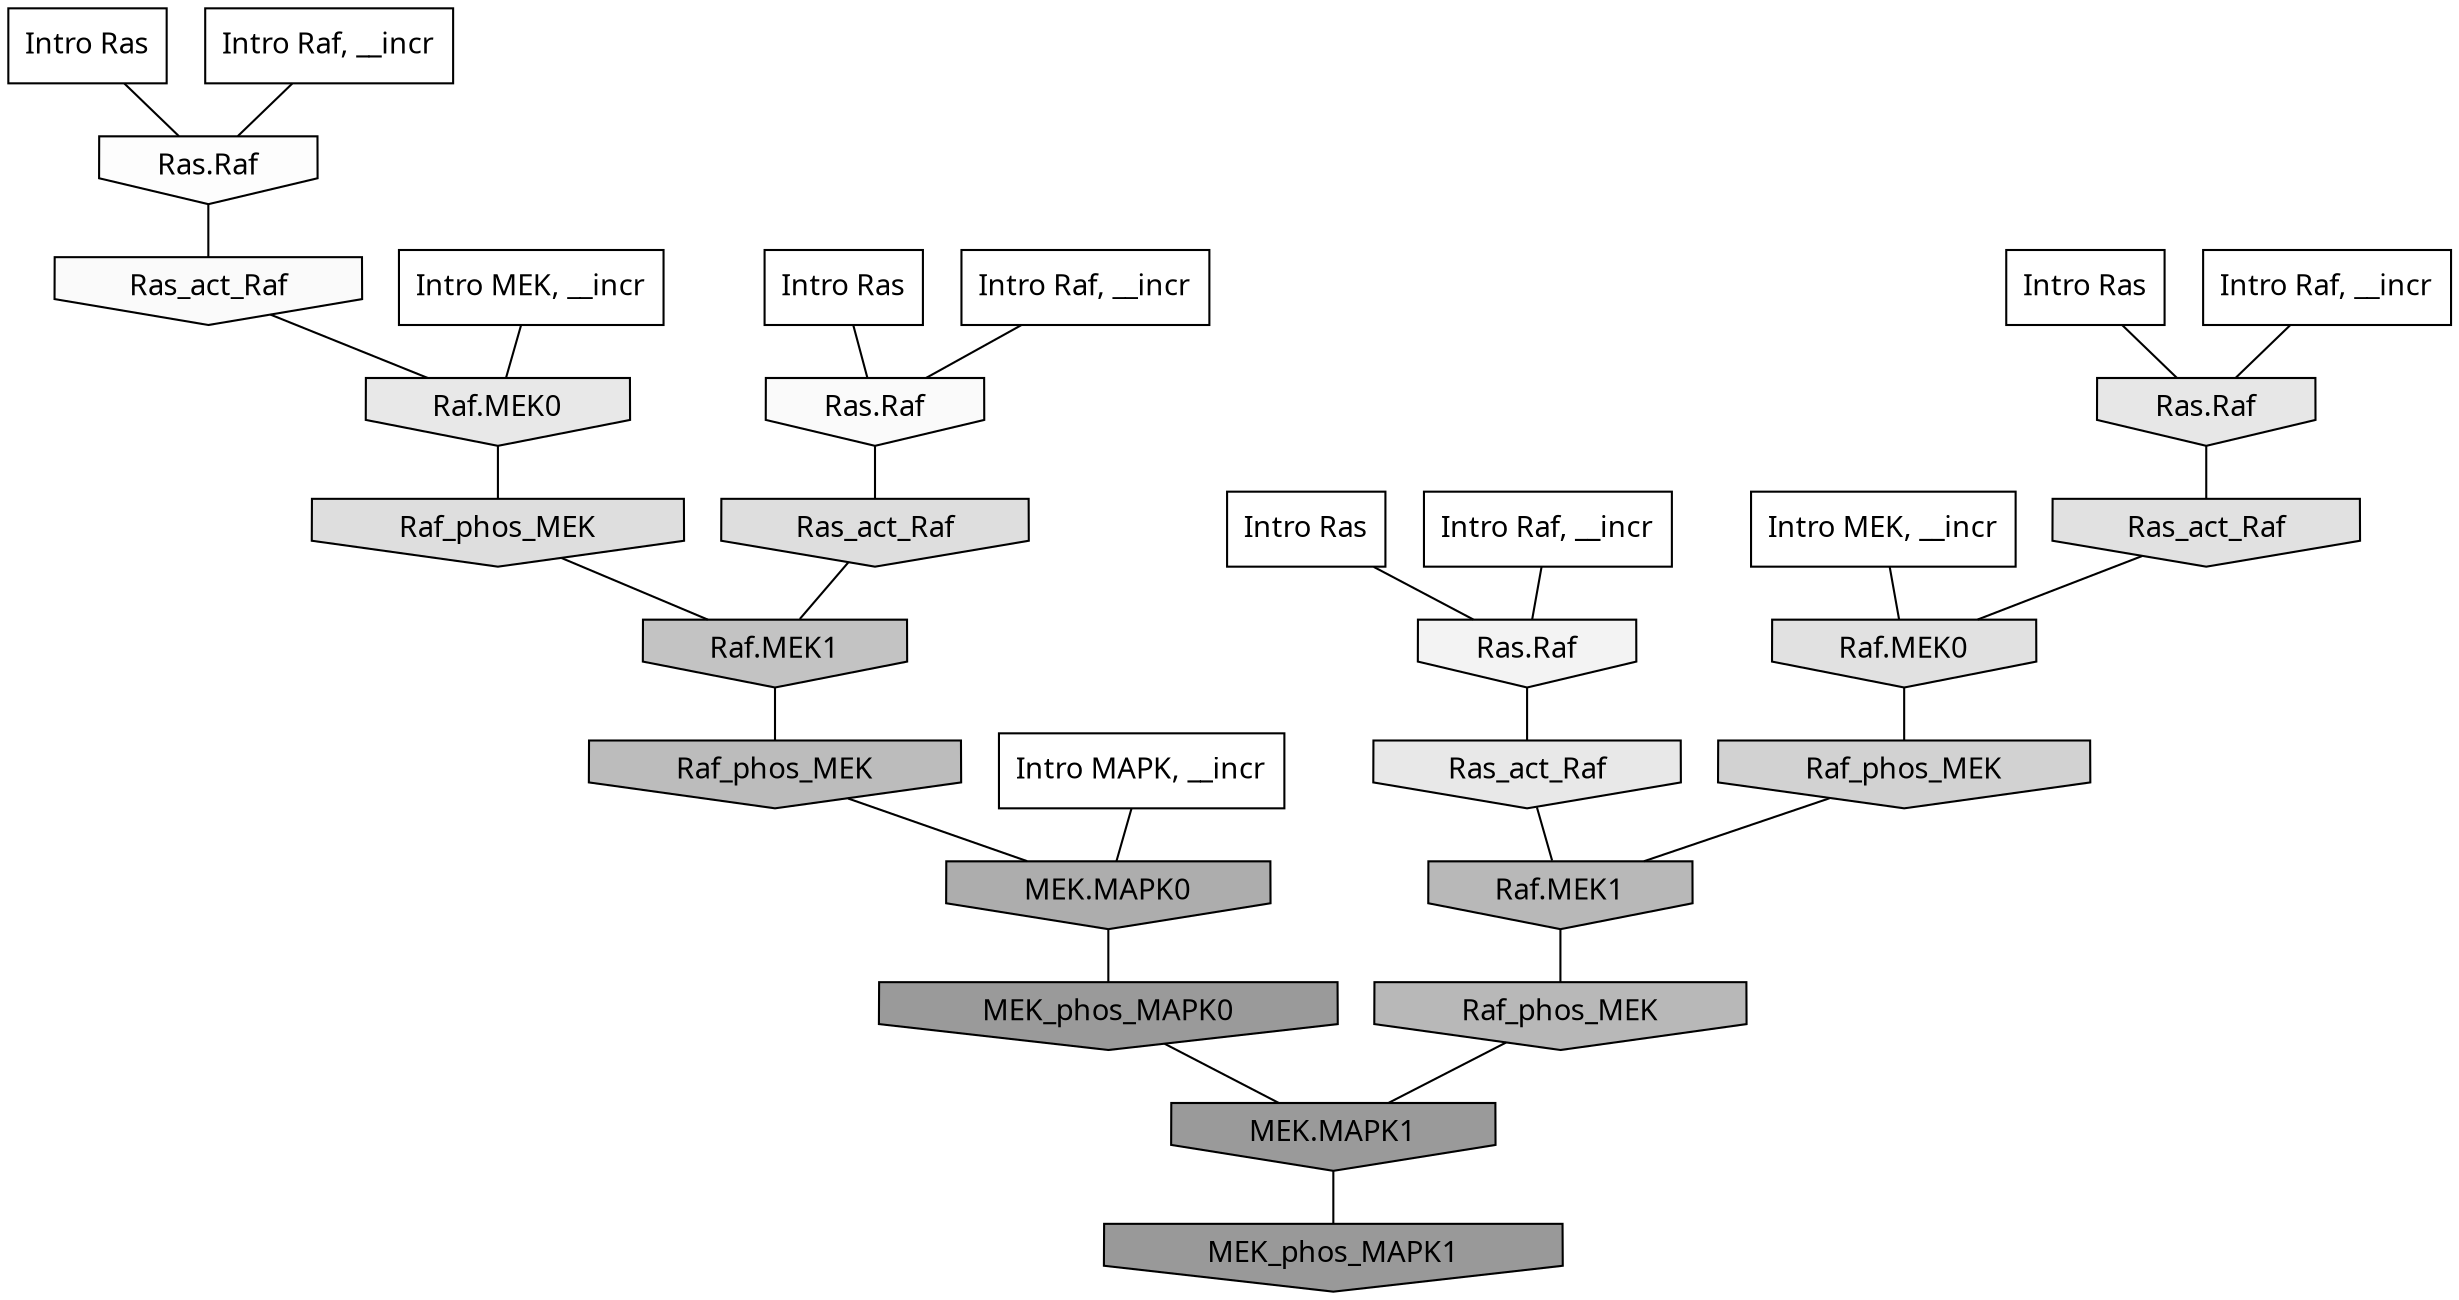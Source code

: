 digraph G{
  rankdir="TB";
  ranksep=0.30;
  node [fontname="CMU Serif"];
  edge [fontname="CMU Serif"];
  
  9 [label="Intro Ras", shape=rectangle, style=filled, fillcolor="0.000 0.000 1.000"]
  
  13 [label="Intro Ras", shape=rectangle, style=filled, fillcolor="0.000 0.000 1.000"]
  
  49 [label="Intro Ras", shape=rectangle, style=filled, fillcolor="0.000 0.000 1.000"]
  
  57 [label="Intro Ras", shape=rectangle, style=filled, fillcolor="0.000 0.000 1.000"]
  
  370 [label="Intro Raf, __incr", shape=rectangle, style=filled, fillcolor="0.000 0.000 1.000"]
  
  933 [label="Intro Raf, __incr", shape=rectangle, style=filled, fillcolor="0.000 0.000 1.000"]
  
  1031 [label="Intro Raf, __incr", shape=rectangle, style=filled, fillcolor="0.000 0.000 1.000"]
  
  1065 [label="Intro Raf, __incr", shape=rectangle, style=filled, fillcolor="0.000 0.000 1.000"]
  
  1664 [label="Intro MEK, __incr", shape=rectangle, style=filled, fillcolor="0.000 0.000 1.000"]
  
  1940 [label="Intro MEK, __incr", shape=rectangle, style=filled, fillcolor="0.000 0.000 1.000"]
  
  2956 [label="Intro MAPK, __incr", shape=rectangle, style=filled, fillcolor="0.000 0.000 1.000"]
  
  3379 [label="Ras.Raf", shape=invhouse, style=filled, fillcolor="0.000 0.000 0.990"]
  
  3460 [label="Ras_act_Raf", shape=invhouse, style=filled, fillcolor="0.000 0.000 0.978"]
  
  3475 [label="Ras.Raf", shape=invhouse, style=filled, fillcolor="0.000 0.000 0.977"]
  
  3689 [label="Ras.Raf", shape=invhouse, style=filled, fillcolor="0.000 0.000 0.953"]
  
  4372 [label="Ras_act_Raf", shape=invhouse, style=filled, fillcolor="0.000 0.000 0.910"]
  
  4381 [label="Raf.MEK0", shape=invhouse, style=filled, fillcolor="0.000 0.000 0.909"]
  
  4501 [label="Ras.Raf", shape=invhouse, style=filled, fillcolor="0.000 0.000 0.903"]
  
  4896 [label="Ras_act_Raf", shape=invhouse, style=filled, fillcolor="0.000 0.000 0.880"]
  
  4899 [label="Raf.MEK0", shape=invhouse, style=filled, fillcolor="0.000 0.000 0.880"]
  
  5082 [label="Ras_act_Raf", shape=invhouse, style=filled, fillcolor="0.000 0.000 0.870"]
  
  5114 [label="Raf_phos_MEK", shape=invhouse, style=filled, fillcolor="0.000 0.000 0.868"]
  
  6070 [label="Raf_phos_MEK", shape=invhouse, style=filled, fillcolor="0.000 0.000 0.821"]
  
  7809 [label="Raf.MEK1", shape=invhouse, style=filled, fillcolor="0.000 0.000 0.764"]
  
  8863 [label="Raf_phos_MEK", shape=invhouse, style=filled, fillcolor="0.000 0.000 0.735"]
  
  9514 [label="Raf.MEK1", shape=invhouse, style=filled, fillcolor="0.000 0.000 0.721"]
  
  9556 [label="Raf_phos_MEK", shape=invhouse, style=filled, fillcolor="0.000 0.000 0.721"]
  
  11995 [label="MEK.MAPK0", shape=invhouse, style=filled, fillcolor="0.000 0.000 0.676"]
  
  16718 [label="MEK_phos_MAPK0", shape=invhouse, style=filled, fillcolor="0.000 0.000 0.604"]
  
  16719 [label="MEK.MAPK1", shape=invhouse, style=filled, fillcolor="0.000 0.000 0.604"]
  
  16889 [label="MEK_phos_MAPK1", shape=invhouse, style=filled, fillcolor="0.000 0.000 0.600"]
  
  
  16719 -> 16889 [dir=none, color="0.000 0.000 0.000"] 
  16718 -> 16719 [dir=none, color="0.000 0.000 0.000"] 
  11995 -> 16718 [dir=none, color="0.000 0.000 0.000"] 
  9556 -> 16719 [dir=none, color="0.000 0.000 0.000"] 
  9514 -> 9556 [dir=none, color="0.000 0.000 0.000"] 
  8863 -> 11995 [dir=none, color="0.000 0.000 0.000"] 
  7809 -> 8863 [dir=none, color="0.000 0.000 0.000"] 
  6070 -> 9514 [dir=none, color="0.000 0.000 0.000"] 
  5114 -> 7809 [dir=none, color="0.000 0.000 0.000"] 
  5082 -> 7809 [dir=none, color="0.000 0.000 0.000"] 
  4899 -> 6070 [dir=none, color="0.000 0.000 0.000"] 
  4896 -> 4899 [dir=none, color="0.000 0.000 0.000"] 
  4501 -> 4896 [dir=none, color="0.000 0.000 0.000"] 
  4381 -> 5114 [dir=none, color="0.000 0.000 0.000"] 
  4372 -> 9514 [dir=none, color="0.000 0.000 0.000"] 
  3689 -> 4372 [dir=none, color="0.000 0.000 0.000"] 
  3475 -> 5082 [dir=none, color="0.000 0.000 0.000"] 
  3460 -> 4381 [dir=none, color="0.000 0.000 0.000"] 
  3379 -> 3460 [dir=none, color="0.000 0.000 0.000"] 
  2956 -> 11995 [dir=none, color="0.000 0.000 0.000"] 
  1940 -> 4381 [dir=none, color="0.000 0.000 0.000"] 
  1664 -> 4899 [dir=none, color="0.000 0.000 0.000"] 
  1065 -> 3689 [dir=none, color="0.000 0.000 0.000"] 
  1031 -> 3379 [dir=none, color="0.000 0.000 0.000"] 
  933 -> 3475 [dir=none, color="0.000 0.000 0.000"] 
  370 -> 4501 [dir=none, color="0.000 0.000 0.000"] 
  57 -> 4501 [dir=none, color="0.000 0.000 0.000"] 
  49 -> 3475 [dir=none, color="0.000 0.000 0.000"] 
  13 -> 3689 [dir=none, color="0.000 0.000 0.000"] 
  9 -> 3379 [dir=none, color="0.000 0.000 0.000"] 
  
  }
